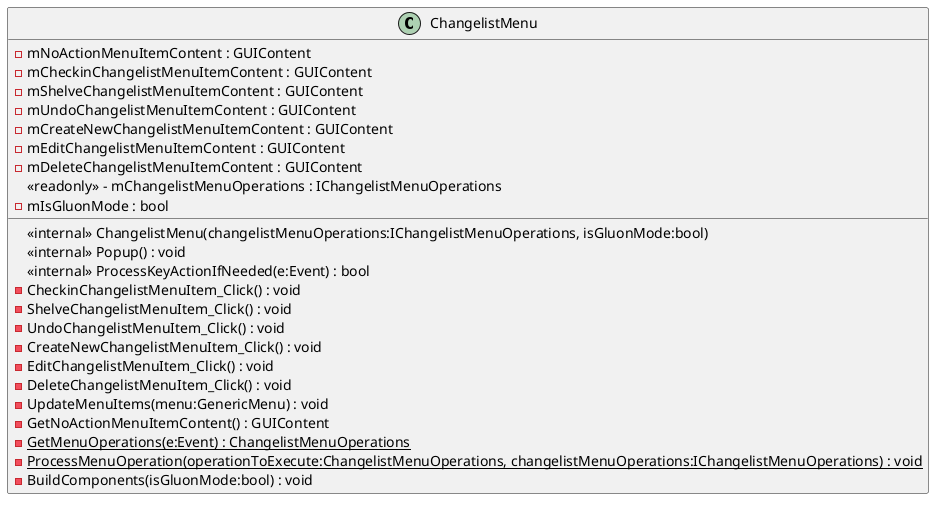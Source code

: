 @startuml
class ChangelistMenu {
    <<internal>> ChangelistMenu(changelistMenuOperations:IChangelistMenuOperations, isGluonMode:bool)
    <<internal>> Popup() : void
    <<internal>> ProcessKeyActionIfNeeded(e:Event) : bool
    - CheckinChangelistMenuItem_Click() : void
    - ShelveChangelistMenuItem_Click() : void
    - UndoChangelistMenuItem_Click() : void
    - CreateNewChangelistMenuItem_Click() : void
    - EditChangelistMenuItem_Click() : void
    - DeleteChangelistMenuItem_Click() : void
    - UpdateMenuItems(menu:GenericMenu) : void
    - GetNoActionMenuItemContent() : GUIContent
    {static} - GetMenuOperations(e:Event) : ChangelistMenuOperations
    {static} - ProcessMenuOperation(operationToExecute:ChangelistMenuOperations, changelistMenuOperations:IChangelistMenuOperations) : void
    - BuildComponents(isGluonMode:bool) : void
    - mNoActionMenuItemContent : GUIContent
    - mCheckinChangelistMenuItemContent : GUIContent
    - mShelveChangelistMenuItemContent : GUIContent
    - mUndoChangelistMenuItemContent : GUIContent
    - mCreateNewChangelistMenuItemContent : GUIContent
    - mEditChangelistMenuItemContent : GUIContent
    - mDeleteChangelistMenuItemContent : GUIContent
    <<readonly>> - mChangelistMenuOperations : IChangelistMenuOperations
    - mIsGluonMode : bool
}
@enduml
